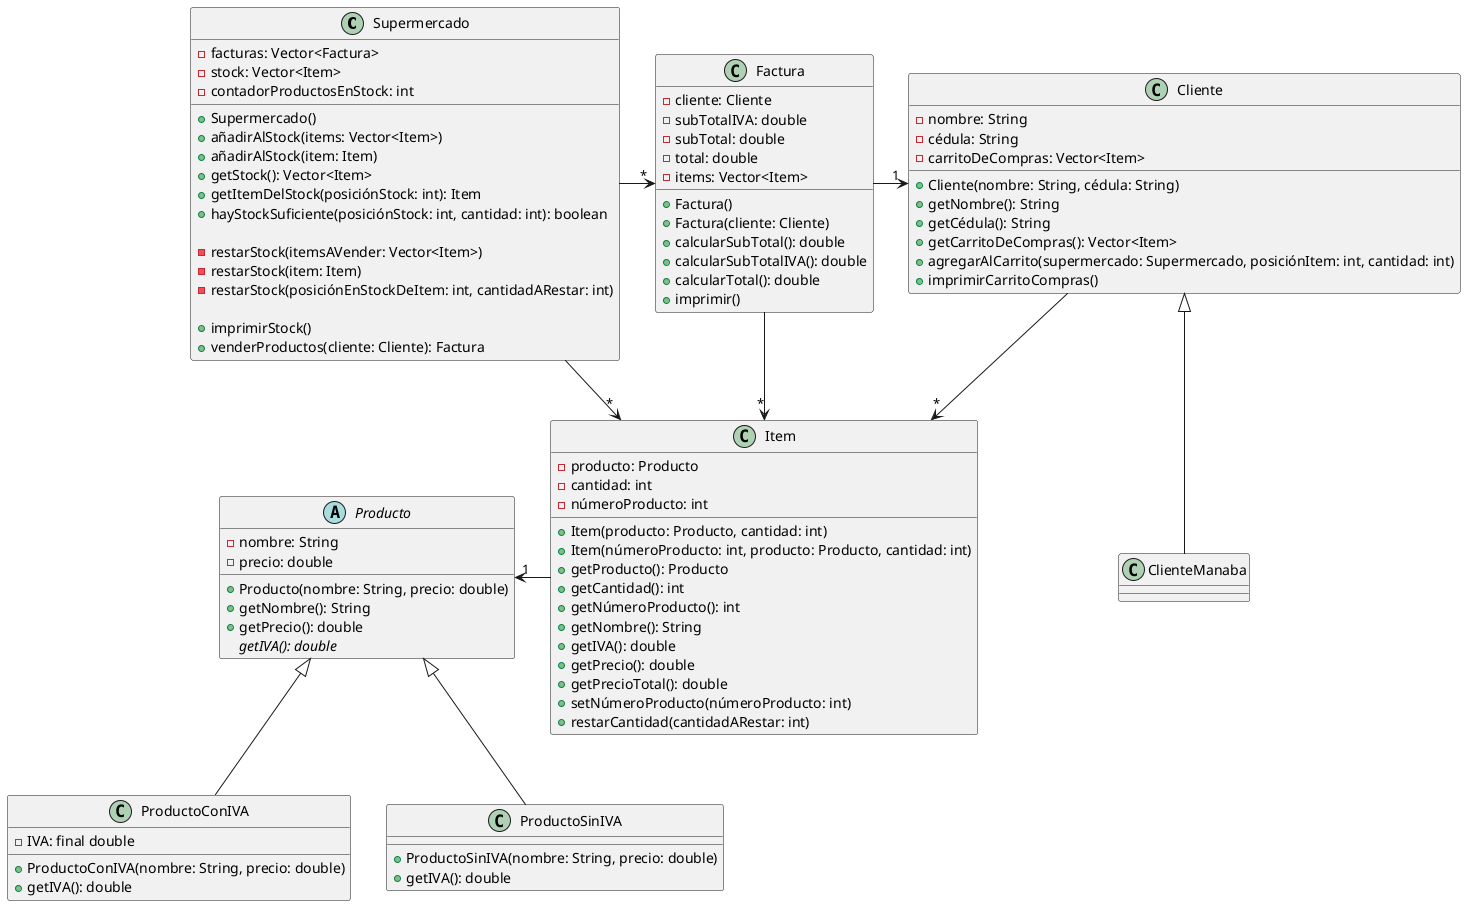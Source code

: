 @startuml
'https://plantuml.com/class-diagram

/'
    Realizar programa que permita gestionar las facturas de una empresa ("SuperMaxi") los productos se clasifican en productos con iva y sin iva

    Un supermercado que tiene ciertos productos
    Un cliente se dirige a la caja con un carrito de productos
    Se registran y se añaden a la factura
    Se imprime la información de la factura de manera:

    Producto    |   Cantidad    |   P.U.    |   P.T.    |   %Descuento  |
                |               |           |           |               |
                |               |           |           |               |
                |               |           |           |               |
                |               |           |           |               |
                |               |           |           |               |
    ---------------------------------------------------------------------

                       (Precio sin iva)     Subtotal            .........
                (Solo el valor del IVA)     IVA                 .........

                  (Suma Subtotal + IVA)     TOTAL               .........


    Cambios a realizar

    En Ecuador en el año 2019 hubo un terremoto y hubo una emergencia nacional y el IVA subió al 14% en la región de la costa solo en ciertos productos. Y el IVA solo para clienteManaba es de 8%



    1. productos  0 %
    2. productos 12 %
    3. productos 14 %
    4. productos  8 %  Si el cliente es de Manabí

'/

class Supermercado {
  - facturas: Vector<Factura>
  - stock: Vector<Item>
  - contadorProductosEnStock: int

  + Supermercado()
  + añadirAlStock(items: Vector<Item>)
  + añadirAlStock(item: Item)
  + getStock(): Vector<Item>
  + getItemDelStock(posiciónStock: int): Item
  + hayStockSuficiente(posiciónStock: int, cantidad: int): boolean

  - restarStock(itemsAVender: Vector<Item>)
  - restarStock(item: Item)
  - restarStock(posiciónEnStockDeItem: int, cantidadARestar: int)

  + imprimirStock()
  + venderProductos(cliente: Cliente): Factura
}

class Factura {
  - cliente: Cliente
  - subTotalIVA: double
  - subTotal: double
  - total: double
  - items: Vector<Item>

  + Factura()
  + Factura(cliente: Cliente)
  + calcularSubTotal(): double
  + calcularSubTotalIVA(): double
  + calcularTotal(): double
  + imprimir()
}

abstract class Producto {
  - nombre: String
  - precio: double

  + Producto(nombre: String, precio: double)
  + getNombre(): String
  + getPrecio(): double
  {abstract} getIVA(): double
}

class ProductoConIVA {
  - IVA: final double

  + ProductoConIVA(nombre: String, precio: double)
  + getIVA(): double
}

class ProductoSinIVA {
  + ProductoSinIVA(nombre: String, precio: double)
  + getIVA(): double
}

class Item {
  - producto: Producto
  - cantidad: int
  - númeroProducto: int

  + Item(producto: Producto, cantidad: int)
  + Item(númeroProducto: int, producto: Producto, cantidad: int)
  + getProducto(): Producto
  + getCantidad(): int
  + getNúmeroProducto(): int
  + getNombre(): String
  + getIVA(): double
  + getPrecio(): double
  + getPrecioTotal(): double
  + setNúmeroProducto(númeroProducto: int)
  + restarCantidad(cantidadARestar: int)
}

class Cliente {
  - nombre: String
  - cédula: String
  - carritoDeCompras: Vector<Item>
  + Cliente(nombre: String, cédula: String)
  + getNombre(): String
  + getCédula(): String
  + getCarritoDeCompras(): Vector<Item>
  + agregarAlCarrito(supermercado: Supermercado, posiciónItem: int, cantidad: int)
  + imprimirCarritoCompras()
}

Supermercado -r-> "*" Factura
Supermercado -> "*" Item

Factura -> "1" Cliente
Factura -> "*" Item

Cliente --> "*" Item
Cliente <|-- ClienteManaba

Item -l-> "1" Producto

Producto <|-- ProductoConIVA
Producto <|-- ProductoSinIVA

@enduml